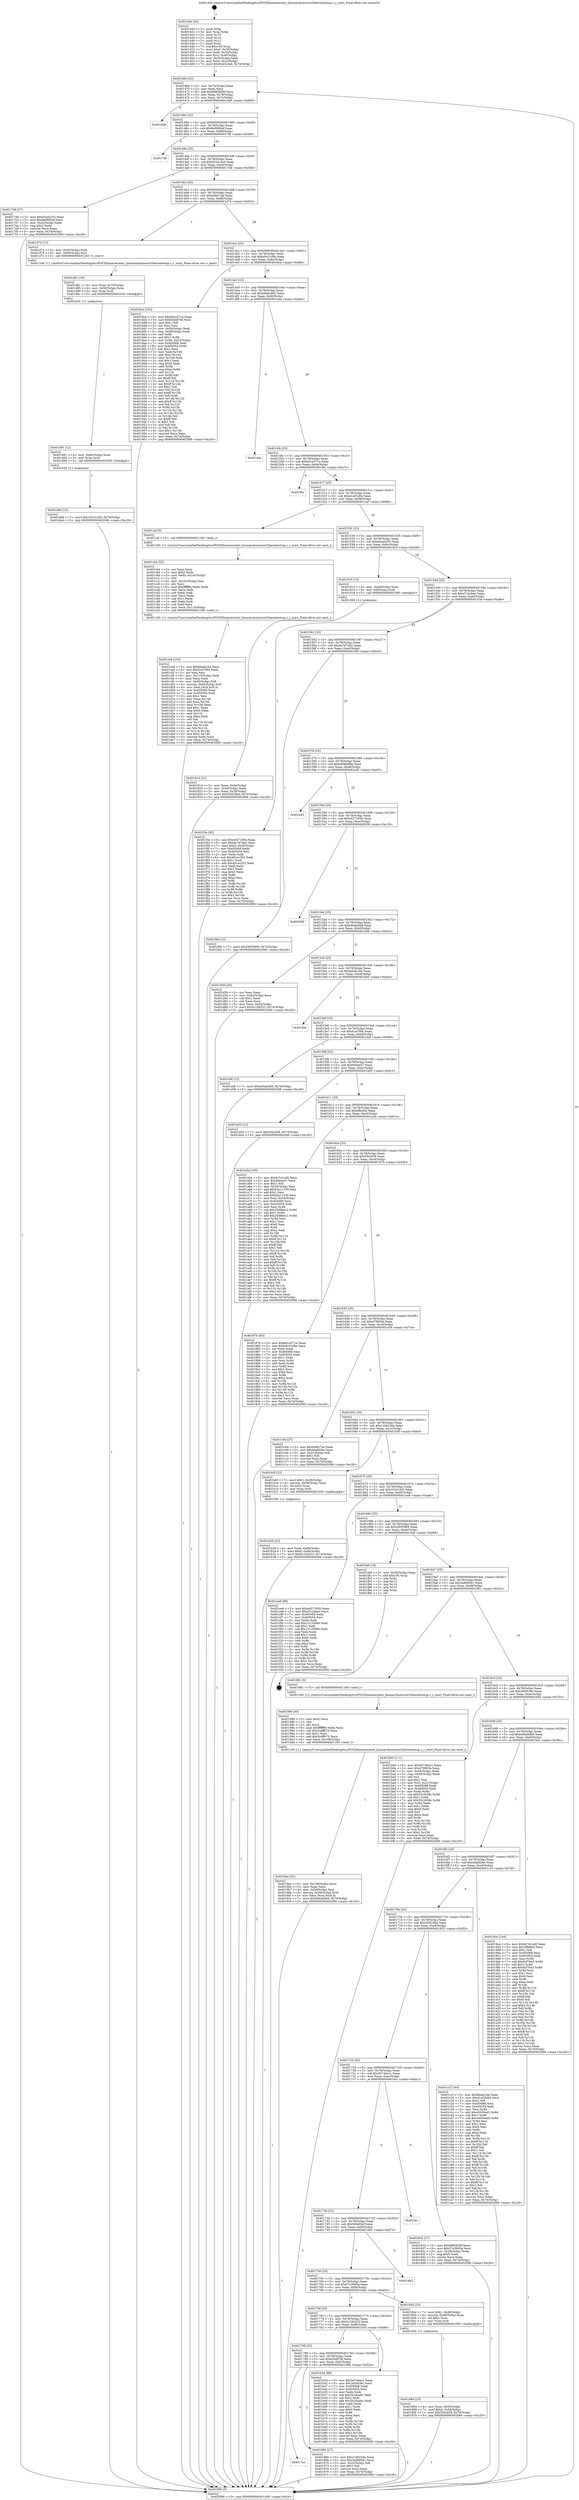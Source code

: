 digraph "0x401440" {
  label = "0x401440 (/mnt/c/Users/mathe/Desktop/tcc/POCII/binaries/extr_linuxarchunicore32kernelsetup.c_c_start_Final-ollvm.out::main(0))"
  labelloc = "t"
  node[shape=record]

  Entry [label="",width=0.3,height=0.3,shape=circle,fillcolor=black,style=filled]
  "0x40146d" [label="{
     0x40146d [23]\l
     | [instrs]\l
     &nbsp;&nbsp;0x40146d \<+3\>: mov -0x74(%rbp),%eax\l
     &nbsp;&nbsp;0x401470 \<+2\>: mov %eax,%ecx\l
     &nbsp;&nbsp;0x401472 \<+6\>: sub $0x8985858f,%ecx\l
     &nbsp;&nbsp;0x401478 \<+3\>: mov %eax,-0x78(%rbp)\l
     &nbsp;&nbsp;0x40147b \<+3\>: mov %ecx,-0x7c(%rbp)\l
     &nbsp;&nbsp;0x40147e \<+6\>: je 0000000000401da9 \<main+0x969\>\l
  }"]
  "0x401da9" [label="{
     0x401da9\l
  }", style=dashed]
  "0x401484" [label="{
     0x401484 [22]\l
     | [instrs]\l
     &nbsp;&nbsp;0x401484 \<+5\>: jmp 0000000000401489 \<main+0x49\>\l
     &nbsp;&nbsp;0x401489 \<+3\>: mov -0x78(%rbp),%eax\l
     &nbsp;&nbsp;0x40148c \<+5\>: sub $0x8a9990af,%eax\l
     &nbsp;&nbsp;0x401491 \<+3\>: mov %eax,-0x80(%rbp)\l
     &nbsp;&nbsp;0x401494 \<+6\>: je 00000000004017f8 \<main+0x3b8\>\l
  }"]
  Exit [label="",width=0.3,height=0.3,shape=circle,fillcolor=black,style=filled,peripheries=2]
  "0x4017f8" [label="{
     0x4017f8\l
  }", style=dashed]
  "0x40149a" [label="{
     0x40149a [25]\l
     | [instrs]\l
     &nbsp;&nbsp;0x40149a \<+5\>: jmp 000000000040149f \<main+0x5f\>\l
     &nbsp;&nbsp;0x40149f \<+3\>: mov -0x78(%rbp),%eax\l
     &nbsp;&nbsp;0x4014a2 \<+5\>: sub $0x9243c3ad,%eax\l
     &nbsp;&nbsp;0x4014a7 \<+6\>: mov %eax,-0x84(%rbp)\l
     &nbsp;&nbsp;0x4014ad \<+6\>: je 00000000004017dd \<main+0x39d\>\l
  }"]
  "0x401d9d" [label="{
     0x401d9d [12]\l
     | [instrs]\l
     &nbsp;&nbsp;0x401d9d \<+7\>: movl $0x191013d3,-0x74(%rbp)\l
     &nbsp;&nbsp;0x401da4 \<+5\>: jmp 0000000000402066 \<main+0xc26\>\l
  }"]
  "0x4017dd" [label="{
     0x4017dd [27]\l
     | [instrs]\l
     &nbsp;&nbsp;0x4017dd \<+5\>: mov $0xd3cab333,%eax\l
     &nbsp;&nbsp;0x4017e2 \<+5\>: mov $0x8a9990af,%ecx\l
     &nbsp;&nbsp;0x4017e7 \<+3\>: mov -0x2c(%rbp),%edx\l
     &nbsp;&nbsp;0x4017ea \<+3\>: cmp $0x2,%edx\l
     &nbsp;&nbsp;0x4017ed \<+3\>: cmovne %ecx,%eax\l
     &nbsp;&nbsp;0x4017f0 \<+3\>: mov %eax,-0x74(%rbp)\l
     &nbsp;&nbsp;0x4017f3 \<+5\>: jmp 0000000000402066 \<main+0xc26\>\l
  }"]
  "0x4014b3" [label="{
     0x4014b3 [25]\l
     | [instrs]\l
     &nbsp;&nbsp;0x4014b3 \<+5\>: jmp 00000000004014b8 \<main+0x78\>\l
     &nbsp;&nbsp;0x4014b8 \<+3\>: mov -0x78(%rbp),%eax\l
     &nbsp;&nbsp;0x4014bb \<+5\>: sub $0xb9bfc7ab,%eax\l
     &nbsp;&nbsp;0x4014c0 \<+6\>: mov %eax,-0x88(%rbp)\l
     &nbsp;&nbsp;0x4014c6 \<+6\>: je 0000000000401d74 \<main+0x934\>\l
  }"]
  "0x402066" [label="{
     0x402066 [5]\l
     | [instrs]\l
     &nbsp;&nbsp;0x402066 \<+5\>: jmp 000000000040146d \<main+0x2d\>\l
  }"]
  "0x401440" [label="{
     0x401440 [45]\l
     | [instrs]\l
     &nbsp;&nbsp;0x401440 \<+1\>: push %rbp\l
     &nbsp;&nbsp;0x401441 \<+3\>: mov %rsp,%rbp\l
     &nbsp;&nbsp;0x401444 \<+2\>: push %r15\l
     &nbsp;&nbsp;0x401446 \<+2\>: push %r14\l
     &nbsp;&nbsp;0x401448 \<+2\>: push %r12\l
     &nbsp;&nbsp;0x40144a \<+1\>: push %rbx\l
     &nbsp;&nbsp;0x40144b \<+7\>: sub $0x100,%rsp\l
     &nbsp;&nbsp;0x401452 \<+7\>: movl $0x0,-0x30(%rbp)\l
     &nbsp;&nbsp;0x401459 \<+3\>: mov %edi,-0x34(%rbp)\l
     &nbsp;&nbsp;0x40145c \<+4\>: mov %rsi,-0x40(%rbp)\l
     &nbsp;&nbsp;0x401460 \<+3\>: mov -0x34(%rbp),%edi\l
     &nbsp;&nbsp;0x401463 \<+3\>: mov %edi,-0x2c(%rbp)\l
     &nbsp;&nbsp;0x401466 \<+7\>: movl $0x9243c3ad,-0x74(%rbp)\l
  }"]
  "0x401d91" [label="{
     0x401d91 [12]\l
     | [instrs]\l
     &nbsp;&nbsp;0x401d91 \<+4\>: mov -0x60(%rbp),%rax\l
     &nbsp;&nbsp;0x401d95 \<+3\>: mov %rax,%rdi\l
     &nbsp;&nbsp;0x401d98 \<+5\>: call 0000000000401030 \<free@plt\>\l
     | [calls]\l
     &nbsp;&nbsp;0x401030 \{1\} (unknown)\l
  }"]
  "0x401d74" [label="{
     0x401d74 [13]\l
     | [instrs]\l
     &nbsp;&nbsp;0x401d74 \<+4\>: mov -0x50(%rbp),%rdi\l
     &nbsp;&nbsp;0x401d78 \<+4\>: mov -0x60(%rbp),%rsi\l
     &nbsp;&nbsp;0x401d7c \<+5\>: call 0000000000401240 \<c_start\>\l
     | [calls]\l
     &nbsp;&nbsp;0x401240 \{1\} (/mnt/c/Users/mathe/Desktop/tcc/POCII/binaries/extr_linuxarchunicore32kernelsetup.c_c_start_Final-ollvm.out::c_start)\l
  }"]
  "0x4014cc" [label="{
     0x4014cc [25]\l
     | [instrs]\l
     &nbsp;&nbsp;0x4014cc \<+5\>: jmp 00000000004014d1 \<main+0x91\>\l
     &nbsp;&nbsp;0x4014d1 \<+3\>: mov -0x78(%rbp),%eax\l
     &nbsp;&nbsp;0x4014d4 \<+5\>: sub $0xb9c01d9a,%eax\l
     &nbsp;&nbsp;0x4014d9 \<+6\>: mov %eax,-0x8c(%rbp)\l
     &nbsp;&nbsp;0x4014df \<+6\>: je 00000000004018ce \<main+0x48e\>\l
  }"]
  "0x401d81" [label="{
     0x401d81 [16]\l
     | [instrs]\l
     &nbsp;&nbsp;0x401d81 \<+4\>: mov %rax,-0x70(%rbp)\l
     &nbsp;&nbsp;0x401d85 \<+4\>: mov -0x50(%rbp),%rax\l
     &nbsp;&nbsp;0x401d89 \<+3\>: mov %rax,%rdi\l
     &nbsp;&nbsp;0x401d8c \<+5\>: call 0000000000401030 \<free@plt\>\l
     | [calls]\l
     &nbsp;&nbsp;0x401030 \{1\} (unknown)\l
  }"]
  "0x4018ce" [label="{
     0x4018ce [152]\l
     | [instrs]\l
     &nbsp;&nbsp;0x4018ce \<+5\>: mov $0xbd1e571e,%eax\l
     &nbsp;&nbsp;0x4018d3 \<+5\>: mov $0x62bdf7fd,%ecx\l
     &nbsp;&nbsp;0x4018d8 \<+2\>: mov $0x1,%dl\l
     &nbsp;&nbsp;0x4018da \<+2\>: xor %esi,%esi\l
     &nbsp;&nbsp;0x4018dc \<+3\>: mov -0x54(%rbp),%edi\l
     &nbsp;&nbsp;0x4018df \<+3\>: cmp -0x48(%rbp),%edi\l
     &nbsp;&nbsp;0x4018e2 \<+4\>: setl %r8b\l
     &nbsp;&nbsp;0x4018e6 \<+4\>: and $0x1,%r8b\l
     &nbsp;&nbsp;0x4018ea \<+4\>: mov %r8b,-0x22(%rbp)\l
     &nbsp;&nbsp;0x4018ee \<+7\>: mov 0x405068,%edi\l
     &nbsp;&nbsp;0x4018f5 \<+8\>: mov 0x405054,%r9d\l
     &nbsp;&nbsp;0x4018fd \<+3\>: sub $0x1,%esi\l
     &nbsp;&nbsp;0x401900 \<+3\>: mov %edi,%r10d\l
     &nbsp;&nbsp;0x401903 \<+3\>: add %esi,%r10d\l
     &nbsp;&nbsp;0x401906 \<+4\>: imul %r10d,%edi\l
     &nbsp;&nbsp;0x40190a \<+3\>: and $0x1,%edi\l
     &nbsp;&nbsp;0x40190d \<+3\>: cmp $0x0,%edi\l
     &nbsp;&nbsp;0x401910 \<+4\>: sete %r8b\l
     &nbsp;&nbsp;0x401914 \<+4\>: cmp $0xa,%r9d\l
     &nbsp;&nbsp;0x401918 \<+4\>: setl %r11b\l
     &nbsp;&nbsp;0x40191c \<+3\>: mov %r8b,%bl\l
     &nbsp;&nbsp;0x40191f \<+3\>: xor $0xff,%bl\l
     &nbsp;&nbsp;0x401922 \<+3\>: mov %r11b,%r14b\l
     &nbsp;&nbsp;0x401925 \<+4\>: xor $0xff,%r14b\l
     &nbsp;&nbsp;0x401929 \<+3\>: xor $0x1,%dl\l
     &nbsp;&nbsp;0x40192c \<+3\>: mov %bl,%r15b\l
     &nbsp;&nbsp;0x40192f \<+4\>: and $0xff,%r15b\l
     &nbsp;&nbsp;0x401933 \<+3\>: and %dl,%r8b\l
     &nbsp;&nbsp;0x401936 \<+3\>: mov %r14b,%r12b\l
     &nbsp;&nbsp;0x401939 \<+4\>: and $0xff,%r12b\l
     &nbsp;&nbsp;0x40193d \<+3\>: and %dl,%r11b\l
     &nbsp;&nbsp;0x401940 \<+3\>: or %r8b,%r15b\l
     &nbsp;&nbsp;0x401943 \<+3\>: or %r11b,%r12b\l
     &nbsp;&nbsp;0x401946 \<+3\>: xor %r12b,%r15b\l
     &nbsp;&nbsp;0x401949 \<+3\>: or %r14b,%bl\l
     &nbsp;&nbsp;0x40194c \<+3\>: xor $0xff,%bl\l
     &nbsp;&nbsp;0x40194f \<+3\>: or $0x1,%dl\l
     &nbsp;&nbsp;0x401952 \<+2\>: and %dl,%bl\l
     &nbsp;&nbsp;0x401954 \<+3\>: or %bl,%r15b\l
     &nbsp;&nbsp;0x401957 \<+4\>: test $0x1,%r15b\l
     &nbsp;&nbsp;0x40195b \<+3\>: cmovne %ecx,%eax\l
     &nbsp;&nbsp;0x40195e \<+3\>: mov %eax,-0x74(%rbp)\l
     &nbsp;&nbsp;0x401961 \<+5\>: jmp 0000000000402066 \<main+0xc26\>\l
  }"]
  "0x4014e5" [label="{
     0x4014e5 [25]\l
     | [instrs]\l
     &nbsp;&nbsp;0x4014e5 \<+5\>: jmp 00000000004014ea \<main+0xaa\>\l
     &nbsp;&nbsp;0x4014ea \<+3\>: mov -0x78(%rbp),%eax\l
     &nbsp;&nbsp;0x4014ed \<+5\>: sub $0xb9dbcdd2,%eax\l
     &nbsp;&nbsp;0x4014f2 \<+6\>: mov %eax,-0x90(%rbp)\l
     &nbsp;&nbsp;0x4014f8 \<+6\>: je 0000000000401eda \<main+0xa9a\>\l
  }"]
  "0x401ce8" [label="{
     0x401ce8 [103]\l
     | [instrs]\l
     &nbsp;&nbsp;0x401ce8 \<+5\>: mov $0xfabab1bd,%ecx\l
     &nbsp;&nbsp;0x401ced \<+5\>: mov $0xfcce7f94,%edx\l
     &nbsp;&nbsp;0x401cf2 \<+2\>: xor %esi,%esi\l
     &nbsp;&nbsp;0x401cf4 \<+6\>: mov -0x110(%rbp),%edi\l
     &nbsp;&nbsp;0x401cfa \<+3\>: imul %eax,%edi\l
     &nbsp;&nbsp;0x401cfd \<+4\>: mov -0x60(%rbp),%r8\l
     &nbsp;&nbsp;0x401d01 \<+4\>: movslq -0x64(%rbp),%r9\l
     &nbsp;&nbsp;0x401d05 \<+4\>: mov %edi,(%r8,%r9,4)\l
     &nbsp;&nbsp;0x401d09 \<+7\>: mov 0x405068,%eax\l
     &nbsp;&nbsp;0x401d10 \<+7\>: mov 0x405054,%edi\l
     &nbsp;&nbsp;0x401d17 \<+3\>: sub $0x1,%esi\l
     &nbsp;&nbsp;0x401d1a \<+3\>: mov %eax,%r10d\l
     &nbsp;&nbsp;0x401d1d \<+3\>: add %esi,%r10d\l
     &nbsp;&nbsp;0x401d20 \<+4\>: imul %r10d,%eax\l
     &nbsp;&nbsp;0x401d24 \<+3\>: and $0x1,%eax\l
     &nbsp;&nbsp;0x401d27 \<+3\>: cmp $0x0,%eax\l
     &nbsp;&nbsp;0x401d2a \<+4\>: sete %r11b\l
     &nbsp;&nbsp;0x401d2e \<+3\>: cmp $0xa,%edi\l
     &nbsp;&nbsp;0x401d31 \<+3\>: setl %bl\l
     &nbsp;&nbsp;0x401d34 \<+3\>: mov %r11b,%r14b\l
     &nbsp;&nbsp;0x401d37 \<+3\>: and %bl,%r14b\l
     &nbsp;&nbsp;0x401d3a \<+3\>: xor %bl,%r11b\l
     &nbsp;&nbsp;0x401d3d \<+3\>: or %r11b,%r14b\l
     &nbsp;&nbsp;0x401d40 \<+4\>: test $0x1,%r14b\l
     &nbsp;&nbsp;0x401d44 \<+3\>: cmovne %edx,%ecx\l
     &nbsp;&nbsp;0x401d47 \<+3\>: mov %ecx,-0x74(%rbp)\l
     &nbsp;&nbsp;0x401d4a \<+5\>: jmp 0000000000402066 \<main+0xc26\>\l
  }"]
  "0x401eda" [label="{
     0x401eda\l
  }", style=dashed]
  "0x4014fe" [label="{
     0x4014fe [25]\l
     | [instrs]\l
     &nbsp;&nbsp;0x4014fe \<+5\>: jmp 0000000000401503 \<main+0xc3\>\l
     &nbsp;&nbsp;0x401503 \<+3\>: mov -0x78(%rbp),%eax\l
     &nbsp;&nbsp;0x401506 \<+5\>: sub $0xbd1e571e,%eax\l
     &nbsp;&nbsp;0x40150b \<+6\>: mov %eax,-0x94(%rbp)\l
     &nbsp;&nbsp;0x401511 \<+6\>: je 0000000000401fbc \<main+0xb7c\>\l
  }"]
  "0x401cb4" [label="{
     0x401cb4 [52]\l
     | [instrs]\l
     &nbsp;&nbsp;0x401cb4 \<+2\>: xor %ecx,%ecx\l
     &nbsp;&nbsp;0x401cb6 \<+5\>: mov $0x2,%edx\l
     &nbsp;&nbsp;0x401cbb \<+6\>: mov %edx,-0x10c(%rbp)\l
     &nbsp;&nbsp;0x401cc1 \<+1\>: cltd\l
     &nbsp;&nbsp;0x401cc2 \<+6\>: mov -0x10c(%rbp),%esi\l
     &nbsp;&nbsp;0x401cc8 \<+2\>: idiv %esi\l
     &nbsp;&nbsp;0x401cca \<+6\>: imul $0xfffffffe,%edx,%edx\l
     &nbsp;&nbsp;0x401cd0 \<+2\>: mov %ecx,%edi\l
     &nbsp;&nbsp;0x401cd2 \<+2\>: sub %edx,%edi\l
     &nbsp;&nbsp;0x401cd4 \<+2\>: mov %ecx,%edx\l
     &nbsp;&nbsp;0x401cd6 \<+3\>: sub $0x1,%edx\l
     &nbsp;&nbsp;0x401cd9 \<+2\>: add %edx,%edi\l
     &nbsp;&nbsp;0x401cdb \<+2\>: sub %edi,%ecx\l
     &nbsp;&nbsp;0x401cdd \<+6\>: mov %ecx,-0x110(%rbp)\l
     &nbsp;&nbsp;0x401ce3 \<+5\>: call 0000000000401160 \<next_i\>\l
     | [calls]\l
     &nbsp;&nbsp;0x401160 \{1\} (/mnt/c/Users/mathe/Desktop/tcc/POCII/binaries/extr_linuxarchunicore32kernelsetup.c_c_start_Final-ollvm.out::next_i)\l
  }"]
  "0x401fbc" [label="{
     0x401fbc\l
  }", style=dashed]
  "0x401517" [label="{
     0x401517 [25]\l
     | [instrs]\l
     &nbsp;&nbsp;0x401517 \<+5\>: jmp 000000000040151c \<main+0xdc\>\l
     &nbsp;&nbsp;0x40151c \<+3\>: mov -0x78(%rbp),%eax\l
     &nbsp;&nbsp;0x40151f \<+5\>: sub $0xd1a03c84,%eax\l
     &nbsp;&nbsp;0x401524 \<+6\>: mov %eax,-0x98(%rbp)\l
     &nbsp;&nbsp;0x40152a \<+6\>: je 0000000000401caf \<main+0x86f\>\l
  }"]
  "0x401b26" [label="{
     0x401b26 [23]\l
     | [instrs]\l
     &nbsp;&nbsp;0x401b26 \<+4\>: mov %rax,-0x60(%rbp)\l
     &nbsp;&nbsp;0x401b2a \<+7\>: movl $0x0,-0x64(%rbp)\l
     &nbsp;&nbsp;0x401b31 \<+7\>: movl $0x5c194223,-0x74(%rbp)\l
     &nbsp;&nbsp;0x401b38 \<+5\>: jmp 0000000000402066 \<main+0xc26\>\l
  }"]
  "0x401caf" [label="{
     0x401caf [5]\l
     | [instrs]\l
     &nbsp;&nbsp;0x401caf \<+5\>: call 0000000000401160 \<next_i\>\l
     | [calls]\l
     &nbsp;&nbsp;0x401160 \{1\} (/mnt/c/Users/mathe/Desktop/tcc/POCII/binaries/extr_linuxarchunicore32kernelsetup.c_c_start_Final-ollvm.out::next_i)\l
  }"]
  "0x401530" [label="{
     0x401530 [25]\l
     | [instrs]\l
     &nbsp;&nbsp;0x401530 \<+5\>: jmp 0000000000401535 \<main+0xf5\>\l
     &nbsp;&nbsp;0x401535 \<+3\>: mov -0x78(%rbp),%eax\l
     &nbsp;&nbsp;0x401538 \<+5\>: sub $0xd3cab333,%eax\l
     &nbsp;&nbsp;0x40153d \<+6\>: mov %eax,-0x9c(%rbp)\l
     &nbsp;&nbsp;0x401543 \<+6\>: je 0000000000401810 \<main+0x3d0\>\l
  }"]
  "0x4019ae" [label="{
     0x4019ae [32]\l
     | [instrs]\l
     &nbsp;&nbsp;0x4019ae \<+6\>: mov -0x108(%rbp),%ecx\l
     &nbsp;&nbsp;0x4019b4 \<+3\>: imul %eax,%ecx\l
     &nbsp;&nbsp;0x4019b7 \<+4\>: mov -0x50(%rbp),%rsi\l
     &nbsp;&nbsp;0x4019bb \<+4\>: movslq -0x54(%rbp),%rdi\l
     &nbsp;&nbsp;0x4019bf \<+3\>: mov %ecx,(%rsi,%rdi,4)\l
     &nbsp;&nbsp;0x4019c2 \<+7\>: movl $0x406a9db9,-0x74(%rbp)\l
     &nbsp;&nbsp;0x4019c9 \<+5\>: jmp 0000000000402066 \<main+0xc26\>\l
  }"]
  "0x401810" [label="{
     0x401810 [13]\l
     | [instrs]\l
     &nbsp;&nbsp;0x401810 \<+4\>: mov -0x40(%rbp),%rax\l
     &nbsp;&nbsp;0x401814 \<+4\>: mov 0x8(%rax),%rdi\l
     &nbsp;&nbsp;0x401818 \<+5\>: call 0000000000401060 \<atoi@plt\>\l
     | [calls]\l
     &nbsp;&nbsp;0x401060 \{1\} (unknown)\l
  }"]
  "0x401549" [label="{
     0x401549 [25]\l
     | [instrs]\l
     &nbsp;&nbsp;0x401549 \<+5\>: jmp 000000000040154e \<main+0x10e\>\l
     &nbsp;&nbsp;0x40154e \<+3\>: mov -0x78(%rbp),%eax\l
     &nbsp;&nbsp;0x401551 \<+5\>: sub $0xd7c2abee,%eax\l
     &nbsp;&nbsp;0x401556 \<+6\>: mov %eax,-0xa0(%rbp)\l
     &nbsp;&nbsp;0x40155c \<+6\>: je 0000000000401f3e \<main+0xafe\>\l
  }"]
  "0x40181d" [label="{
     0x40181d [21]\l
     | [instrs]\l
     &nbsp;&nbsp;0x40181d \<+3\>: mov %eax,-0x44(%rbp)\l
     &nbsp;&nbsp;0x401820 \<+3\>: mov -0x44(%rbp),%eax\l
     &nbsp;&nbsp;0x401823 \<+3\>: mov %eax,-0x28(%rbp)\l
     &nbsp;&nbsp;0x401826 \<+7\>: movl $0x55023fad,-0x74(%rbp)\l
     &nbsp;&nbsp;0x40182d \<+5\>: jmp 0000000000402066 \<main+0xc26\>\l
  }"]
  "0x401986" [label="{
     0x401986 [40]\l
     | [instrs]\l
     &nbsp;&nbsp;0x401986 \<+5\>: mov $0x2,%ecx\l
     &nbsp;&nbsp;0x40198b \<+1\>: cltd\l
     &nbsp;&nbsp;0x40198c \<+2\>: idiv %ecx\l
     &nbsp;&nbsp;0x40198e \<+6\>: imul $0xfffffffe,%edx,%ecx\l
     &nbsp;&nbsp;0x401994 \<+6\>: sub $0x3cdff670,%ecx\l
     &nbsp;&nbsp;0x40199a \<+3\>: add $0x1,%ecx\l
     &nbsp;&nbsp;0x40199d \<+6\>: add $0x3cdff670,%ecx\l
     &nbsp;&nbsp;0x4019a3 \<+6\>: mov %ecx,-0x108(%rbp)\l
     &nbsp;&nbsp;0x4019a9 \<+5\>: call 0000000000401160 \<next_i\>\l
     | [calls]\l
     &nbsp;&nbsp;0x401160 \{1\} (/mnt/c/Users/mathe/Desktop/tcc/POCII/binaries/extr_linuxarchunicore32kernelsetup.c_c_start_Final-ollvm.out::next_i)\l
  }"]
  "0x401f3e" [label="{
     0x401f3e [95]\l
     | [instrs]\l
     &nbsp;&nbsp;0x401f3e \<+5\>: mov $0xe927185b,%eax\l
     &nbsp;&nbsp;0x401f43 \<+5\>: mov $0xde787a62,%ecx\l
     &nbsp;&nbsp;0x401f48 \<+7\>: movl $0x0,-0x30(%rbp)\l
     &nbsp;&nbsp;0x401f4f \<+7\>: mov 0x405068,%edx\l
     &nbsp;&nbsp;0x401f56 \<+7\>: mov 0x405054,%esi\l
     &nbsp;&nbsp;0x401f5d \<+2\>: mov %edx,%edi\l
     &nbsp;&nbsp;0x401f5f \<+6\>: sub $0x491ec352,%edi\l
     &nbsp;&nbsp;0x401f65 \<+3\>: sub $0x1,%edi\l
     &nbsp;&nbsp;0x401f68 \<+6\>: add $0x491ec352,%edi\l
     &nbsp;&nbsp;0x401f6e \<+3\>: imul %edi,%edx\l
     &nbsp;&nbsp;0x401f71 \<+3\>: and $0x1,%edx\l
     &nbsp;&nbsp;0x401f74 \<+3\>: cmp $0x0,%edx\l
     &nbsp;&nbsp;0x401f77 \<+4\>: sete %r8b\l
     &nbsp;&nbsp;0x401f7b \<+3\>: cmp $0xa,%esi\l
     &nbsp;&nbsp;0x401f7e \<+4\>: setl %r9b\l
     &nbsp;&nbsp;0x401f82 \<+3\>: mov %r8b,%r10b\l
     &nbsp;&nbsp;0x401f85 \<+3\>: and %r9b,%r10b\l
     &nbsp;&nbsp;0x401f88 \<+3\>: xor %r9b,%r8b\l
     &nbsp;&nbsp;0x401f8b \<+3\>: or %r8b,%r10b\l
     &nbsp;&nbsp;0x401f8e \<+4\>: test $0x1,%r10b\l
     &nbsp;&nbsp;0x401f92 \<+3\>: cmovne %ecx,%eax\l
     &nbsp;&nbsp;0x401f95 \<+3\>: mov %eax,-0x74(%rbp)\l
     &nbsp;&nbsp;0x401f98 \<+5\>: jmp 0000000000402066 \<main+0xc26\>\l
  }"]
  "0x401562" [label="{
     0x401562 [25]\l
     | [instrs]\l
     &nbsp;&nbsp;0x401562 \<+5\>: jmp 0000000000401567 \<main+0x127\>\l
     &nbsp;&nbsp;0x401567 \<+3\>: mov -0x78(%rbp),%eax\l
     &nbsp;&nbsp;0x40156a \<+5\>: sub $0xde787a62,%eax\l
     &nbsp;&nbsp;0x40156f \<+6\>: mov %eax,-0xa4(%rbp)\l
     &nbsp;&nbsp;0x401575 \<+6\>: je 0000000000401f9d \<main+0xb5d\>\l
  }"]
  "0x4017a1" [label="{
     0x4017a1\l
  }", style=dashed]
  "0x401f9d" [label="{
     0x401f9d [12]\l
     | [instrs]\l
     &nbsp;&nbsp;0x401f9d \<+7\>: movl $0x29055f69,-0x74(%rbp)\l
     &nbsp;&nbsp;0x401fa4 \<+5\>: jmp 0000000000402066 \<main+0xc26\>\l
  }"]
  "0x40157b" [label="{
     0x40157b [25]\l
     | [instrs]\l
     &nbsp;&nbsp;0x40157b \<+5\>: jmp 0000000000401580 \<main+0x140\>\l
     &nbsp;&nbsp;0x401580 \<+3\>: mov -0x78(%rbp),%eax\l
     &nbsp;&nbsp;0x401583 \<+5\>: sub $0xe90bb98a,%eax\l
     &nbsp;&nbsp;0x401588 \<+6\>: mov %eax,-0xa8(%rbp)\l
     &nbsp;&nbsp;0x40158e \<+6\>: je 0000000000401e45 \<main+0xa05\>\l
  }"]
  "0x401966" [label="{
     0x401966 [27]\l
     | [instrs]\l
     &nbsp;&nbsp;0x401966 \<+5\>: mov $0x11b6226a,%eax\l
     &nbsp;&nbsp;0x40196b \<+5\>: mov $0x3adb6941,%ecx\l
     &nbsp;&nbsp;0x401970 \<+3\>: mov -0x22(%rbp),%dl\l
     &nbsp;&nbsp;0x401973 \<+3\>: test $0x1,%dl\l
     &nbsp;&nbsp;0x401976 \<+3\>: cmovne %ecx,%eax\l
     &nbsp;&nbsp;0x401979 \<+3\>: mov %eax,-0x74(%rbp)\l
     &nbsp;&nbsp;0x40197c \<+5\>: jmp 0000000000402066 \<main+0xc26\>\l
  }"]
  "0x401e45" [label="{
     0x401e45\l
  }", style=dashed]
  "0x401594" [label="{
     0x401594 [25]\l
     | [instrs]\l
     &nbsp;&nbsp;0x401594 \<+5\>: jmp 0000000000401599 \<main+0x159\>\l
     &nbsp;&nbsp;0x401599 \<+3\>: mov -0x78(%rbp),%eax\l
     &nbsp;&nbsp;0x40159c \<+5\>: sub $0xe927185b,%eax\l
     &nbsp;&nbsp;0x4015a1 \<+6\>: mov %eax,-0xac(%rbp)\l
     &nbsp;&nbsp;0x4015a7 \<+6\>: je 0000000000402058 \<main+0xc18\>\l
  }"]
  "0x401788" [label="{
     0x401788 [25]\l
     | [instrs]\l
     &nbsp;&nbsp;0x401788 \<+5\>: jmp 000000000040178d \<main+0x34d\>\l
     &nbsp;&nbsp;0x40178d \<+3\>: mov -0x78(%rbp),%eax\l
     &nbsp;&nbsp;0x401790 \<+5\>: sub $0x62bdf7fd,%eax\l
     &nbsp;&nbsp;0x401795 \<+6\>: mov %eax,-0xfc(%rbp)\l
     &nbsp;&nbsp;0x40179b \<+6\>: je 0000000000401966 \<main+0x526\>\l
  }"]
  "0x402058" [label="{
     0x402058\l
  }", style=dashed]
  "0x4015ad" [label="{
     0x4015ad [25]\l
     | [instrs]\l
     &nbsp;&nbsp;0x4015ad \<+5\>: jmp 00000000004015b2 \<main+0x172\>\l
     &nbsp;&nbsp;0x4015b2 \<+3\>: mov -0x78(%rbp),%eax\l
     &nbsp;&nbsp;0x4015b5 \<+5\>: sub $0xe93ab5b8,%eax\l
     &nbsp;&nbsp;0x4015ba \<+6\>: mov %eax,-0xb0(%rbp)\l
     &nbsp;&nbsp;0x4015c0 \<+6\>: je 0000000000401d5b \<main+0x91b\>\l
  }"]
  "0x401b3d" [label="{
     0x401b3d [88]\l
     | [instrs]\l
     &nbsp;&nbsp;0x401b3d \<+5\>: mov $0x56746ec1,%eax\l
     &nbsp;&nbsp;0x401b42 \<+5\>: mov $0x3d5f438c,%ecx\l
     &nbsp;&nbsp;0x401b47 \<+7\>: mov 0x405068,%edx\l
     &nbsp;&nbsp;0x401b4e \<+7\>: mov 0x405054,%esi\l
     &nbsp;&nbsp;0x401b55 \<+2\>: mov %edx,%edi\l
     &nbsp;&nbsp;0x401b57 \<+6\>: sub $0x2b24ea6c,%edi\l
     &nbsp;&nbsp;0x401b5d \<+3\>: sub $0x1,%edi\l
     &nbsp;&nbsp;0x401b60 \<+6\>: add $0x2b24ea6c,%edi\l
     &nbsp;&nbsp;0x401b66 \<+3\>: imul %edi,%edx\l
     &nbsp;&nbsp;0x401b69 \<+3\>: and $0x1,%edx\l
     &nbsp;&nbsp;0x401b6c \<+3\>: cmp $0x0,%edx\l
     &nbsp;&nbsp;0x401b6f \<+4\>: sete %r8b\l
     &nbsp;&nbsp;0x401b73 \<+3\>: cmp $0xa,%esi\l
     &nbsp;&nbsp;0x401b76 \<+4\>: setl %r9b\l
     &nbsp;&nbsp;0x401b7a \<+3\>: mov %r8b,%r10b\l
     &nbsp;&nbsp;0x401b7d \<+3\>: and %r9b,%r10b\l
     &nbsp;&nbsp;0x401b80 \<+3\>: xor %r9b,%r8b\l
     &nbsp;&nbsp;0x401b83 \<+3\>: or %r8b,%r10b\l
     &nbsp;&nbsp;0x401b86 \<+4\>: test $0x1,%r10b\l
     &nbsp;&nbsp;0x401b8a \<+3\>: cmovne %ecx,%eax\l
     &nbsp;&nbsp;0x401b8d \<+3\>: mov %eax,-0x74(%rbp)\l
     &nbsp;&nbsp;0x401b90 \<+5\>: jmp 0000000000402066 \<main+0xc26\>\l
  }"]
  "0x401d5b" [label="{
     0x401d5b [25]\l
     | [instrs]\l
     &nbsp;&nbsp;0x401d5b \<+2\>: xor %eax,%eax\l
     &nbsp;&nbsp;0x401d5d \<+3\>: mov -0x64(%rbp),%ecx\l
     &nbsp;&nbsp;0x401d60 \<+3\>: sub $0x1,%eax\l
     &nbsp;&nbsp;0x401d63 \<+2\>: sub %eax,%ecx\l
     &nbsp;&nbsp;0x401d65 \<+3\>: mov %ecx,-0x64(%rbp)\l
     &nbsp;&nbsp;0x401d68 \<+7\>: movl $0x5c194223,-0x74(%rbp)\l
     &nbsp;&nbsp;0x401d6f \<+5\>: jmp 0000000000402066 \<main+0xc26\>\l
  }"]
  "0x4015c6" [label="{
     0x4015c6 [25]\l
     | [instrs]\l
     &nbsp;&nbsp;0x4015c6 \<+5\>: jmp 00000000004015cb \<main+0x18b\>\l
     &nbsp;&nbsp;0x4015cb \<+3\>: mov -0x78(%rbp),%eax\l
     &nbsp;&nbsp;0x4015ce \<+5\>: sub $0xfabab1bd,%eax\l
     &nbsp;&nbsp;0x4015d3 \<+6\>: mov %eax,-0xb4(%rbp)\l
     &nbsp;&nbsp;0x4015d9 \<+6\>: je 0000000000401fed \<main+0xbad\>\l
  }"]
  "0x401864" [label="{
     0x401864 [23]\l
     | [instrs]\l
     &nbsp;&nbsp;0x401864 \<+4\>: mov %rax,-0x50(%rbp)\l
     &nbsp;&nbsp;0x401868 \<+7\>: movl $0x0,-0x54(%rbp)\l
     &nbsp;&nbsp;0x40186f \<+7\>: movl $0x550cb58,-0x74(%rbp)\l
     &nbsp;&nbsp;0x401876 \<+5\>: jmp 0000000000402066 \<main+0xc26\>\l
  }"]
  "0x401fed" [label="{
     0x401fed\l
  }", style=dashed]
  "0x4015df" [label="{
     0x4015df [25]\l
     | [instrs]\l
     &nbsp;&nbsp;0x4015df \<+5\>: jmp 00000000004015e4 \<main+0x1a4\>\l
     &nbsp;&nbsp;0x4015e4 \<+3\>: mov -0x78(%rbp),%eax\l
     &nbsp;&nbsp;0x4015e7 \<+5\>: sub $0xfcce7f94,%eax\l
     &nbsp;&nbsp;0x4015ec \<+6\>: mov %eax,-0xb8(%rbp)\l
     &nbsp;&nbsp;0x4015f2 \<+6\>: je 0000000000401d4f \<main+0x90f\>\l
  }"]
  "0x40176f" [label="{
     0x40176f [25]\l
     | [instrs]\l
     &nbsp;&nbsp;0x40176f \<+5\>: jmp 0000000000401774 \<main+0x334\>\l
     &nbsp;&nbsp;0x401774 \<+3\>: mov -0x78(%rbp),%eax\l
     &nbsp;&nbsp;0x401777 \<+5\>: sub $0x5c194223,%eax\l
     &nbsp;&nbsp;0x40177c \<+6\>: mov %eax,-0xf8(%rbp)\l
     &nbsp;&nbsp;0x401782 \<+6\>: je 0000000000401b3d \<main+0x6fd\>\l
  }"]
  "0x401d4f" [label="{
     0x401d4f [12]\l
     | [instrs]\l
     &nbsp;&nbsp;0x401d4f \<+7\>: movl $0xe93ab5b8,-0x74(%rbp)\l
     &nbsp;&nbsp;0x401d56 \<+5\>: jmp 0000000000402066 \<main+0xc26\>\l
  }"]
  "0x4015f8" [label="{
     0x4015f8 [25]\l
     | [instrs]\l
     &nbsp;&nbsp;0x4015f8 \<+5\>: jmp 00000000004015fd \<main+0x1bd\>\l
     &nbsp;&nbsp;0x4015fd \<+3\>: mov -0x78(%rbp),%eax\l
     &nbsp;&nbsp;0x401600 \<+5\>: sub $0xfcfeee47,%eax\l
     &nbsp;&nbsp;0x401605 \<+6\>: mov %eax,-0xbc(%rbp)\l
     &nbsp;&nbsp;0x40160b \<+6\>: je 0000000000401b03 \<main+0x6c3\>\l
  }"]
  "0x40184d" [label="{
     0x40184d [23]\l
     | [instrs]\l
     &nbsp;&nbsp;0x40184d \<+7\>: movl $0x1,-0x48(%rbp)\l
     &nbsp;&nbsp;0x401854 \<+4\>: movslq -0x48(%rbp),%rax\l
     &nbsp;&nbsp;0x401858 \<+4\>: shl $0x2,%rax\l
     &nbsp;&nbsp;0x40185c \<+3\>: mov %rax,%rdi\l
     &nbsp;&nbsp;0x40185f \<+5\>: call 0000000000401050 \<malloc@plt\>\l
     | [calls]\l
     &nbsp;&nbsp;0x401050 \{1\} (unknown)\l
  }"]
  "0x401b03" [label="{
     0x401b03 [12]\l
     | [instrs]\l
     &nbsp;&nbsp;0x401b03 \<+7\>: movl $0x550cb58,-0x74(%rbp)\l
     &nbsp;&nbsp;0x401b0a \<+5\>: jmp 0000000000402066 \<main+0xc26\>\l
  }"]
  "0x401611" [label="{
     0x401611 [25]\l
     | [instrs]\l
     &nbsp;&nbsp;0x401611 \<+5\>: jmp 0000000000401616 \<main+0x1d6\>\l
     &nbsp;&nbsp;0x401616 \<+3\>: mov -0x78(%rbp),%eax\l
     &nbsp;&nbsp;0x401619 \<+5\>: sub $0x4ffa464,%eax\l
     &nbsp;&nbsp;0x40161e \<+6\>: mov %eax,-0xc0(%rbp)\l
     &nbsp;&nbsp;0x401624 \<+6\>: je 0000000000401a5e \<main+0x61e\>\l
  }"]
  "0x401756" [label="{
     0x401756 [25]\l
     | [instrs]\l
     &nbsp;&nbsp;0x401756 \<+5\>: jmp 000000000040175b \<main+0x31b\>\l
     &nbsp;&nbsp;0x40175b \<+3\>: mov -0x78(%rbp),%eax\l
     &nbsp;&nbsp;0x40175e \<+5\>: sub $0x57e3693a,%eax\l
     &nbsp;&nbsp;0x401763 \<+6\>: mov %eax,-0xf4(%rbp)\l
     &nbsp;&nbsp;0x401769 \<+6\>: je 000000000040184d \<main+0x40d\>\l
  }"]
  "0x401a5e" [label="{
     0x401a5e [165]\l
     | [instrs]\l
     &nbsp;&nbsp;0x401a5e \<+5\>: mov $0x6c7d1cd0,%eax\l
     &nbsp;&nbsp;0x401a63 \<+5\>: mov $0xfcfeee47,%ecx\l
     &nbsp;&nbsp;0x401a68 \<+2\>: mov $0x1,%dl\l
     &nbsp;&nbsp;0x401a6a \<+3\>: mov -0x54(%rbp),%esi\l
     &nbsp;&nbsp;0x401a6d \<+6\>: add $0xb5a11330,%esi\l
     &nbsp;&nbsp;0x401a73 \<+3\>: add $0x1,%esi\l
     &nbsp;&nbsp;0x401a76 \<+6\>: sub $0xb5a11330,%esi\l
     &nbsp;&nbsp;0x401a7c \<+3\>: mov %esi,-0x54(%rbp)\l
     &nbsp;&nbsp;0x401a7f \<+7\>: mov 0x405068,%esi\l
     &nbsp;&nbsp;0x401a86 \<+7\>: mov 0x405054,%edi\l
     &nbsp;&nbsp;0x401a8d \<+3\>: mov %esi,%r8d\l
     &nbsp;&nbsp;0x401a90 \<+7\>: sub $0x25d8ee12,%r8d\l
     &nbsp;&nbsp;0x401a97 \<+4\>: sub $0x1,%r8d\l
     &nbsp;&nbsp;0x401a9b \<+7\>: add $0x25d8ee12,%r8d\l
     &nbsp;&nbsp;0x401aa2 \<+4\>: imul %r8d,%esi\l
     &nbsp;&nbsp;0x401aa6 \<+3\>: and $0x1,%esi\l
     &nbsp;&nbsp;0x401aa9 \<+3\>: cmp $0x0,%esi\l
     &nbsp;&nbsp;0x401aac \<+4\>: sete %r9b\l
     &nbsp;&nbsp;0x401ab0 \<+3\>: cmp $0xa,%edi\l
     &nbsp;&nbsp;0x401ab3 \<+4\>: setl %r10b\l
     &nbsp;&nbsp;0x401ab7 \<+3\>: mov %r9b,%r11b\l
     &nbsp;&nbsp;0x401aba \<+4\>: xor $0xff,%r11b\l
     &nbsp;&nbsp;0x401abe \<+3\>: mov %r10b,%bl\l
     &nbsp;&nbsp;0x401ac1 \<+3\>: xor $0xff,%bl\l
     &nbsp;&nbsp;0x401ac4 \<+3\>: xor $0x1,%dl\l
     &nbsp;&nbsp;0x401ac7 \<+3\>: mov %r11b,%r14b\l
     &nbsp;&nbsp;0x401aca \<+4\>: and $0xff,%r14b\l
     &nbsp;&nbsp;0x401ace \<+3\>: and %dl,%r9b\l
     &nbsp;&nbsp;0x401ad1 \<+3\>: mov %bl,%r15b\l
     &nbsp;&nbsp;0x401ad4 \<+4\>: and $0xff,%r15b\l
     &nbsp;&nbsp;0x401ad8 \<+3\>: and %dl,%r10b\l
     &nbsp;&nbsp;0x401adb \<+3\>: or %r9b,%r14b\l
     &nbsp;&nbsp;0x401ade \<+3\>: or %r10b,%r15b\l
     &nbsp;&nbsp;0x401ae1 \<+3\>: xor %r15b,%r14b\l
     &nbsp;&nbsp;0x401ae4 \<+3\>: or %bl,%r11b\l
     &nbsp;&nbsp;0x401ae7 \<+4\>: xor $0xff,%r11b\l
     &nbsp;&nbsp;0x401aeb \<+3\>: or $0x1,%dl\l
     &nbsp;&nbsp;0x401aee \<+3\>: and %dl,%r11b\l
     &nbsp;&nbsp;0x401af1 \<+3\>: or %r11b,%r14b\l
     &nbsp;&nbsp;0x401af4 \<+4\>: test $0x1,%r14b\l
     &nbsp;&nbsp;0x401af8 \<+3\>: cmovne %ecx,%eax\l
     &nbsp;&nbsp;0x401afb \<+3\>: mov %eax,-0x74(%rbp)\l
     &nbsp;&nbsp;0x401afe \<+5\>: jmp 0000000000402066 \<main+0xc26\>\l
  }"]
  "0x40162a" [label="{
     0x40162a [25]\l
     | [instrs]\l
     &nbsp;&nbsp;0x40162a \<+5\>: jmp 000000000040162f \<main+0x1ef\>\l
     &nbsp;&nbsp;0x40162f \<+3\>: mov -0x78(%rbp),%eax\l
     &nbsp;&nbsp;0x401632 \<+5\>: sub $0x550cb58,%eax\l
     &nbsp;&nbsp;0x401637 \<+6\>: mov %eax,-0xc4(%rbp)\l
     &nbsp;&nbsp;0x40163d \<+6\>: je 000000000040187b \<main+0x43b\>\l
  }"]
  "0x401db5" [label="{
     0x401db5\l
  }", style=dashed]
  "0x40187b" [label="{
     0x40187b [83]\l
     | [instrs]\l
     &nbsp;&nbsp;0x40187b \<+5\>: mov $0xbd1e571e,%eax\l
     &nbsp;&nbsp;0x401880 \<+5\>: mov $0xb9c01d9a,%ecx\l
     &nbsp;&nbsp;0x401885 \<+2\>: xor %edx,%edx\l
     &nbsp;&nbsp;0x401887 \<+7\>: mov 0x405068,%esi\l
     &nbsp;&nbsp;0x40188e \<+7\>: mov 0x405054,%edi\l
     &nbsp;&nbsp;0x401895 \<+3\>: sub $0x1,%edx\l
     &nbsp;&nbsp;0x401898 \<+3\>: mov %esi,%r8d\l
     &nbsp;&nbsp;0x40189b \<+3\>: add %edx,%r8d\l
     &nbsp;&nbsp;0x40189e \<+4\>: imul %r8d,%esi\l
     &nbsp;&nbsp;0x4018a2 \<+3\>: and $0x1,%esi\l
     &nbsp;&nbsp;0x4018a5 \<+3\>: cmp $0x0,%esi\l
     &nbsp;&nbsp;0x4018a8 \<+4\>: sete %r9b\l
     &nbsp;&nbsp;0x4018ac \<+3\>: cmp $0xa,%edi\l
     &nbsp;&nbsp;0x4018af \<+4\>: setl %r10b\l
     &nbsp;&nbsp;0x4018b3 \<+3\>: mov %r9b,%r11b\l
     &nbsp;&nbsp;0x4018b6 \<+3\>: and %r10b,%r11b\l
     &nbsp;&nbsp;0x4018b9 \<+3\>: xor %r10b,%r9b\l
     &nbsp;&nbsp;0x4018bc \<+3\>: or %r9b,%r11b\l
     &nbsp;&nbsp;0x4018bf \<+4\>: test $0x1,%r11b\l
     &nbsp;&nbsp;0x4018c3 \<+3\>: cmovne %ecx,%eax\l
     &nbsp;&nbsp;0x4018c6 \<+3\>: mov %eax,-0x74(%rbp)\l
     &nbsp;&nbsp;0x4018c9 \<+5\>: jmp 0000000000402066 \<main+0xc26\>\l
  }"]
  "0x401643" [label="{
     0x401643 [25]\l
     | [instrs]\l
     &nbsp;&nbsp;0x401643 \<+5\>: jmp 0000000000401648 \<main+0x208\>\l
     &nbsp;&nbsp;0x401648 \<+3\>: mov -0x78(%rbp),%eax\l
     &nbsp;&nbsp;0x40164b \<+5\>: sub $0xd79903e,%eax\l
     &nbsp;&nbsp;0x401650 \<+6\>: mov %eax,-0xc8(%rbp)\l
     &nbsp;&nbsp;0x401656 \<+6\>: je 0000000000401c04 \<main+0x7c4\>\l
  }"]
  "0x40173d" [label="{
     0x40173d [25]\l
     | [instrs]\l
     &nbsp;&nbsp;0x40173d \<+5\>: jmp 0000000000401742 \<main+0x302\>\l
     &nbsp;&nbsp;0x401742 \<+3\>: mov -0x78(%rbp),%eax\l
     &nbsp;&nbsp;0x401745 \<+5\>: sub $0x56fe65ef,%eax\l
     &nbsp;&nbsp;0x40174a \<+6\>: mov %eax,-0xf0(%rbp)\l
     &nbsp;&nbsp;0x401750 \<+6\>: je 0000000000401db5 \<main+0x975\>\l
  }"]
  "0x401c04" [label="{
     0x401c04 [27]\l
     | [instrs]\l
     &nbsp;&nbsp;0x401c04 \<+5\>: mov $0xb9bfc7ab,%eax\l
     &nbsp;&nbsp;0x401c09 \<+5\>: mov $0x4dafd2be,%ecx\l
     &nbsp;&nbsp;0x401c0e \<+3\>: mov -0x21(%rbp),%dl\l
     &nbsp;&nbsp;0x401c11 \<+3\>: test $0x1,%dl\l
     &nbsp;&nbsp;0x401c14 \<+3\>: cmovne %ecx,%eax\l
     &nbsp;&nbsp;0x401c17 \<+3\>: mov %eax,-0x74(%rbp)\l
     &nbsp;&nbsp;0x401c1a \<+5\>: jmp 0000000000402066 \<main+0xc26\>\l
  }"]
  "0x40165c" [label="{
     0x40165c [25]\l
     | [instrs]\l
     &nbsp;&nbsp;0x40165c \<+5\>: jmp 0000000000401661 \<main+0x221\>\l
     &nbsp;&nbsp;0x401661 \<+3\>: mov -0x78(%rbp),%eax\l
     &nbsp;&nbsp;0x401664 \<+5\>: sub $0x11b6226a,%eax\l
     &nbsp;&nbsp;0x401669 \<+6\>: mov %eax,-0xcc(%rbp)\l
     &nbsp;&nbsp;0x40166f \<+6\>: je 0000000000401b0f \<main+0x6cf\>\l
  }"]
  "0x401fe1" [label="{
     0x401fe1\l
  }", style=dashed]
  "0x401b0f" [label="{
     0x401b0f [23]\l
     | [instrs]\l
     &nbsp;&nbsp;0x401b0f \<+7\>: movl $0x1,-0x58(%rbp)\l
     &nbsp;&nbsp;0x401b16 \<+4\>: movslq -0x58(%rbp),%rax\l
     &nbsp;&nbsp;0x401b1a \<+4\>: shl $0x2,%rax\l
     &nbsp;&nbsp;0x401b1e \<+3\>: mov %rax,%rdi\l
     &nbsp;&nbsp;0x401b21 \<+5\>: call 0000000000401050 \<malloc@plt\>\l
     | [calls]\l
     &nbsp;&nbsp;0x401050 \{1\} (unknown)\l
  }"]
  "0x401675" [label="{
     0x401675 [25]\l
     | [instrs]\l
     &nbsp;&nbsp;0x401675 \<+5\>: jmp 000000000040167a \<main+0x23a\>\l
     &nbsp;&nbsp;0x40167a \<+3\>: mov -0x78(%rbp),%eax\l
     &nbsp;&nbsp;0x40167d \<+5\>: sub $0x191013d3,%eax\l
     &nbsp;&nbsp;0x401682 \<+6\>: mov %eax,-0xd0(%rbp)\l
     &nbsp;&nbsp;0x401688 \<+6\>: je 0000000000401ee6 \<main+0xaa6\>\l
  }"]
  "0x401724" [label="{
     0x401724 [25]\l
     | [instrs]\l
     &nbsp;&nbsp;0x401724 \<+5\>: jmp 0000000000401729 \<main+0x2e9\>\l
     &nbsp;&nbsp;0x401729 \<+3\>: mov -0x78(%rbp),%eax\l
     &nbsp;&nbsp;0x40172c \<+5\>: sub $0x56746ec1,%eax\l
     &nbsp;&nbsp;0x401731 \<+6\>: mov %eax,-0xec(%rbp)\l
     &nbsp;&nbsp;0x401737 \<+6\>: je 0000000000401fe1 \<main+0xba1\>\l
  }"]
  "0x401ee6" [label="{
     0x401ee6 [88]\l
     | [instrs]\l
     &nbsp;&nbsp;0x401ee6 \<+5\>: mov $0xe927185b,%eax\l
     &nbsp;&nbsp;0x401eeb \<+5\>: mov $0xd7c2abee,%ecx\l
     &nbsp;&nbsp;0x401ef0 \<+7\>: mov 0x405068,%edx\l
     &nbsp;&nbsp;0x401ef7 \<+7\>: mov 0x405054,%esi\l
     &nbsp;&nbsp;0x401efe \<+2\>: mov %edx,%edi\l
     &nbsp;&nbsp;0x401f00 \<+6\>: add $0x13125686,%edi\l
     &nbsp;&nbsp;0x401f06 \<+3\>: sub $0x1,%edi\l
     &nbsp;&nbsp;0x401f09 \<+6\>: sub $0x13125686,%edi\l
     &nbsp;&nbsp;0x401f0f \<+3\>: imul %edi,%edx\l
     &nbsp;&nbsp;0x401f12 \<+3\>: and $0x1,%edx\l
     &nbsp;&nbsp;0x401f15 \<+3\>: cmp $0x0,%edx\l
     &nbsp;&nbsp;0x401f18 \<+4\>: sete %r8b\l
     &nbsp;&nbsp;0x401f1c \<+3\>: cmp $0xa,%esi\l
     &nbsp;&nbsp;0x401f1f \<+4\>: setl %r9b\l
     &nbsp;&nbsp;0x401f23 \<+3\>: mov %r8b,%r10b\l
     &nbsp;&nbsp;0x401f26 \<+3\>: and %r9b,%r10b\l
     &nbsp;&nbsp;0x401f29 \<+3\>: xor %r9b,%r8b\l
     &nbsp;&nbsp;0x401f2c \<+3\>: or %r8b,%r10b\l
     &nbsp;&nbsp;0x401f2f \<+4\>: test $0x1,%r10b\l
     &nbsp;&nbsp;0x401f33 \<+3\>: cmovne %ecx,%eax\l
     &nbsp;&nbsp;0x401f36 \<+3\>: mov %eax,-0x74(%rbp)\l
     &nbsp;&nbsp;0x401f39 \<+5\>: jmp 0000000000402066 \<main+0xc26\>\l
  }"]
  "0x40168e" [label="{
     0x40168e [25]\l
     | [instrs]\l
     &nbsp;&nbsp;0x40168e \<+5\>: jmp 0000000000401693 \<main+0x253\>\l
     &nbsp;&nbsp;0x401693 \<+3\>: mov -0x78(%rbp),%eax\l
     &nbsp;&nbsp;0x401696 \<+5\>: sub $0x29055f69,%eax\l
     &nbsp;&nbsp;0x40169b \<+6\>: mov %eax,-0xd4(%rbp)\l
     &nbsp;&nbsp;0x4016a1 \<+6\>: je 0000000000401fa9 \<main+0xb69\>\l
  }"]
  "0x401832" [label="{
     0x401832 [27]\l
     | [instrs]\l
     &nbsp;&nbsp;0x401832 \<+5\>: mov $0x8985858f,%eax\l
     &nbsp;&nbsp;0x401837 \<+5\>: mov $0x57e3693a,%ecx\l
     &nbsp;&nbsp;0x40183c \<+3\>: mov -0x28(%rbp),%edx\l
     &nbsp;&nbsp;0x40183f \<+3\>: cmp $0x0,%edx\l
     &nbsp;&nbsp;0x401842 \<+3\>: cmove %ecx,%eax\l
     &nbsp;&nbsp;0x401845 \<+3\>: mov %eax,-0x74(%rbp)\l
     &nbsp;&nbsp;0x401848 \<+5\>: jmp 0000000000402066 \<main+0xc26\>\l
  }"]
  "0x401fa9" [label="{
     0x401fa9 [19]\l
     | [instrs]\l
     &nbsp;&nbsp;0x401fa9 \<+3\>: mov -0x30(%rbp),%eax\l
     &nbsp;&nbsp;0x401fac \<+7\>: add $0x100,%rsp\l
     &nbsp;&nbsp;0x401fb3 \<+1\>: pop %rbx\l
     &nbsp;&nbsp;0x401fb4 \<+2\>: pop %r12\l
     &nbsp;&nbsp;0x401fb6 \<+2\>: pop %r14\l
     &nbsp;&nbsp;0x401fb8 \<+2\>: pop %r15\l
     &nbsp;&nbsp;0x401fba \<+1\>: pop %rbp\l
     &nbsp;&nbsp;0x401fbb \<+1\>: ret\l
  }"]
  "0x4016a7" [label="{
     0x4016a7 [25]\l
     | [instrs]\l
     &nbsp;&nbsp;0x4016a7 \<+5\>: jmp 00000000004016ac \<main+0x26c\>\l
     &nbsp;&nbsp;0x4016ac \<+3\>: mov -0x78(%rbp),%eax\l
     &nbsp;&nbsp;0x4016af \<+5\>: sub $0x3adb6941,%eax\l
     &nbsp;&nbsp;0x4016b4 \<+6\>: mov %eax,-0xd8(%rbp)\l
     &nbsp;&nbsp;0x4016ba \<+6\>: je 0000000000401981 \<main+0x541\>\l
  }"]
  "0x40170b" [label="{
     0x40170b [25]\l
     | [instrs]\l
     &nbsp;&nbsp;0x40170b \<+5\>: jmp 0000000000401710 \<main+0x2d0\>\l
     &nbsp;&nbsp;0x401710 \<+3\>: mov -0x78(%rbp),%eax\l
     &nbsp;&nbsp;0x401713 \<+5\>: sub $0x55023fad,%eax\l
     &nbsp;&nbsp;0x401718 \<+6\>: mov %eax,-0xe8(%rbp)\l
     &nbsp;&nbsp;0x40171e \<+6\>: je 0000000000401832 \<main+0x3f2\>\l
  }"]
  "0x401981" [label="{
     0x401981 [5]\l
     | [instrs]\l
     &nbsp;&nbsp;0x401981 \<+5\>: call 0000000000401160 \<next_i\>\l
     | [calls]\l
     &nbsp;&nbsp;0x401160 \{1\} (/mnt/c/Users/mathe/Desktop/tcc/POCII/binaries/extr_linuxarchunicore32kernelsetup.c_c_start_Final-ollvm.out::next_i)\l
  }"]
  "0x4016c0" [label="{
     0x4016c0 [25]\l
     | [instrs]\l
     &nbsp;&nbsp;0x4016c0 \<+5\>: jmp 00000000004016c5 \<main+0x285\>\l
     &nbsp;&nbsp;0x4016c5 \<+3\>: mov -0x78(%rbp),%eax\l
     &nbsp;&nbsp;0x4016c8 \<+5\>: sub $0x3d5f438c,%eax\l
     &nbsp;&nbsp;0x4016cd \<+6\>: mov %eax,-0xdc(%rbp)\l
     &nbsp;&nbsp;0x4016d3 \<+6\>: je 0000000000401b95 \<main+0x755\>\l
  }"]
  "0x401c1f" [label="{
     0x401c1f [144]\l
     | [instrs]\l
     &nbsp;&nbsp;0x401c1f \<+5\>: mov $0xfabab1bd,%eax\l
     &nbsp;&nbsp;0x401c24 \<+5\>: mov $0xd1a03c84,%ecx\l
     &nbsp;&nbsp;0x401c29 \<+2\>: mov $0x1,%dl\l
     &nbsp;&nbsp;0x401c2b \<+7\>: mov 0x405068,%esi\l
     &nbsp;&nbsp;0x401c32 \<+7\>: mov 0x405054,%edi\l
     &nbsp;&nbsp;0x401c39 \<+3\>: mov %esi,%r8d\l
     &nbsp;&nbsp;0x401c3c \<+7\>: add $0xc6030ed5,%r8d\l
     &nbsp;&nbsp;0x401c43 \<+4\>: sub $0x1,%r8d\l
     &nbsp;&nbsp;0x401c47 \<+7\>: sub $0xc6030ed5,%r8d\l
     &nbsp;&nbsp;0x401c4e \<+4\>: imul %r8d,%esi\l
     &nbsp;&nbsp;0x401c52 \<+3\>: and $0x1,%esi\l
     &nbsp;&nbsp;0x401c55 \<+3\>: cmp $0x0,%esi\l
     &nbsp;&nbsp;0x401c58 \<+4\>: sete %r9b\l
     &nbsp;&nbsp;0x401c5c \<+3\>: cmp $0xa,%edi\l
     &nbsp;&nbsp;0x401c5f \<+4\>: setl %r10b\l
     &nbsp;&nbsp;0x401c63 \<+3\>: mov %r9b,%r11b\l
     &nbsp;&nbsp;0x401c66 \<+4\>: xor $0xff,%r11b\l
     &nbsp;&nbsp;0x401c6a \<+3\>: mov %r10b,%bl\l
     &nbsp;&nbsp;0x401c6d \<+3\>: xor $0xff,%bl\l
     &nbsp;&nbsp;0x401c70 \<+3\>: xor $0x1,%dl\l
     &nbsp;&nbsp;0x401c73 \<+3\>: mov %r11b,%r14b\l
     &nbsp;&nbsp;0x401c76 \<+4\>: and $0xff,%r14b\l
     &nbsp;&nbsp;0x401c7a \<+3\>: and %dl,%r9b\l
     &nbsp;&nbsp;0x401c7d \<+3\>: mov %bl,%r15b\l
     &nbsp;&nbsp;0x401c80 \<+4\>: and $0xff,%r15b\l
     &nbsp;&nbsp;0x401c84 \<+3\>: and %dl,%r10b\l
     &nbsp;&nbsp;0x401c87 \<+3\>: or %r9b,%r14b\l
     &nbsp;&nbsp;0x401c8a \<+3\>: or %r10b,%r15b\l
     &nbsp;&nbsp;0x401c8d \<+3\>: xor %r15b,%r14b\l
     &nbsp;&nbsp;0x401c90 \<+3\>: or %bl,%r11b\l
     &nbsp;&nbsp;0x401c93 \<+4\>: xor $0xff,%r11b\l
     &nbsp;&nbsp;0x401c97 \<+3\>: or $0x1,%dl\l
     &nbsp;&nbsp;0x401c9a \<+3\>: and %dl,%r11b\l
     &nbsp;&nbsp;0x401c9d \<+3\>: or %r11b,%r14b\l
     &nbsp;&nbsp;0x401ca0 \<+4\>: test $0x1,%r14b\l
     &nbsp;&nbsp;0x401ca4 \<+3\>: cmovne %ecx,%eax\l
     &nbsp;&nbsp;0x401ca7 \<+3\>: mov %eax,-0x74(%rbp)\l
     &nbsp;&nbsp;0x401caa \<+5\>: jmp 0000000000402066 \<main+0xc26\>\l
  }"]
  "0x401b95" [label="{
     0x401b95 [111]\l
     | [instrs]\l
     &nbsp;&nbsp;0x401b95 \<+5\>: mov $0x56746ec1,%eax\l
     &nbsp;&nbsp;0x401b9a \<+5\>: mov $0xd79903e,%ecx\l
     &nbsp;&nbsp;0x401b9f \<+3\>: mov -0x64(%rbp),%edx\l
     &nbsp;&nbsp;0x401ba2 \<+3\>: cmp -0x58(%rbp),%edx\l
     &nbsp;&nbsp;0x401ba5 \<+4\>: setl %sil\l
     &nbsp;&nbsp;0x401ba9 \<+4\>: and $0x1,%sil\l
     &nbsp;&nbsp;0x401bad \<+4\>: mov %sil,-0x21(%rbp)\l
     &nbsp;&nbsp;0x401bb1 \<+7\>: mov 0x405068,%edx\l
     &nbsp;&nbsp;0x401bb8 \<+7\>: mov 0x405054,%edi\l
     &nbsp;&nbsp;0x401bbf \<+3\>: mov %edx,%r8d\l
     &nbsp;&nbsp;0x401bc2 \<+7\>: sub $0x55c2638c,%r8d\l
     &nbsp;&nbsp;0x401bc9 \<+4\>: sub $0x1,%r8d\l
     &nbsp;&nbsp;0x401bcd \<+7\>: add $0x55c2638c,%r8d\l
     &nbsp;&nbsp;0x401bd4 \<+4\>: imul %r8d,%edx\l
     &nbsp;&nbsp;0x401bd8 \<+3\>: and $0x1,%edx\l
     &nbsp;&nbsp;0x401bdb \<+3\>: cmp $0x0,%edx\l
     &nbsp;&nbsp;0x401bde \<+4\>: sete %sil\l
     &nbsp;&nbsp;0x401be2 \<+3\>: cmp $0xa,%edi\l
     &nbsp;&nbsp;0x401be5 \<+4\>: setl %r9b\l
     &nbsp;&nbsp;0x401be9 \<+3\>: mov %sil,%r10b\l
     &nbsp;&nbsp;0x401bec \<+3\>: and %r9b,%r10b\l
     &nbsp;&nbsp;0x401bef \<+3\>: xor %r9b,%sil\l
     &nbsp;&nbsp;0x401bf2 \<+3\>: or %sil,%r10b\l
     &nbsp;&nbsp;0x401bf5 \<+4\>: test $0x1,%r10b\l
     &nbsp;&nbsp;0x401bf9 \<+3\>: cmovne %ecx,%eax\l
     &nbsp;&nbsp;0x401bfc \<+3\>: mov %eax,-0x74(%rbp)\l
     &nbsp;&nbsp;0x401bff \<+5\>: jmp 0000000000402066 \<main+0xc26\>\l
  }"]
  "0x4016d9" [label="{
     0x4016d9 [25]\l
     | [instrs]\l
     &nbsp;&nbsp;0x4016d9 \<+5\>: jmp 00000000004016de \<main+0x29e\>\l
     &nbsp;&nbsp;0x4016de \<+3\>: mov -0x78(%rbp),%eax\l
     &nbsp;&nbsp;0x4016e1 \<+5\>: sub $0x406a9db9,%eax\l
     &nbsp;&nbsp;0x4016e6 \<+6\>: mov %eax,-0xe0(%rbp)\l
     &nbsp;&nbsp;0x4016ec \<+6\>: je 00000000004019ce \<main+0x58e\>\l
  }"]
  "0x4016f2" [label="{
     0x4016f2 [25]\l
     | [instrs]\l
     &nbsp;&nbsp;0x4016f2 \<+5\>: jmp 00000000004016f7 \<main+0x2b7\>\l
     &nbsp;&nbsp;0x4016f7 \<+3\>: mov -0x78(%rbp),%eax\l
     &nbsp;&nbsp;0x4016fa \<+5\>: sub $0x4dafd2be,%eax\l
     &nbsp;&nbsp;0x4016ff \<+6\>: mov %eax,-0xe4(%rbp)\l
     &nbsp;&nbsp;0x401705 \<+6\>: je 0000000000401c1f \<main+0x7df\>\l
  }"]
  "0x4019ce" [label="{
     0x4019ce [144]\l
     | [instrs]\l
     &nbsp;&nbsp;0x4019ce \<+5\>: mov $0x6c7d1cd0,%eax\l
     &nbsp;&nbsp;0x4019d3 \<+5\>: mov $0x4ffa464,%ecx\l
     &nbsp;&nbsp;0x4019d8 \<+2\>: mov $0x1,%dl\l
     &nbsp;&nbsp;0x4019da \<+7\>: mov 0x405068,%esi\l
     &nbsp;&nbsp;0x4019e1 \<+7\>: mov 0x405054,%edi\l
     &nbsp;&nbsp;0x4019e8 \<+3\>: mov %esi,%r8d\l
     &nbsp;&nbsp;0x4019eb \<+7\>: sub $0x8cf7643,%r8d\l
     &nbsp;&nbsp;0x4019f2 \<+4\>: sub $0x1,%r8d\l
     &nbsp;&nbsp;0x4019f6 \<+7\>: add $0x8cf7643,%r8d\l
     &nbsp;&nbsp;0x4019fd \<+4\>: imul %r8d,%esi\l
     &nbsp;&nbsp;0x401a01 \<+3\>: and $0x1,%esi\l
     &nbsp;&nbsp;0x401a04 \<+3\>: cmp $0x0,%esi\l
     &nbsp;&nbsp;0x401a07 \<+4\>: sete %r9b\l
     &nbsp;&nbsp;0x401a0b \<+3\>: cmp $0xa,%edi\l
     &nbsp;&nbsp;0x401a0e \<+4\>: setl %r10b\l
     &nbsp;&nbsp;0x401a12 \<+3\>: mov %r9b,%r11b\l
     &nbsp;&nbsp;0x401a15 \<+4\>: xor $0xff,%r11b\l
     &nbsp;&nbsp;0x401a19 \<+3\>: mov %r10b,%bl\l
     &nbsp;&nbsp;0x401a1c \<+3\>: xor $0xff,%bl\l
     &nbsp;&nbsp;0x401a1f \<+3\>: xor $0x0,%dl\l
     &nbsp;&nbsp;0x401a22 \<+3\>: mov %r11b,%r14b\l
     &nbsp;&nbsp;0x401a25 \<+4\>: and $0x0,%r14b\l
     &nbsp;&nbsp;0x401a29 \<+3\>: and %dl,%r9b\l
     &nbsp;&nbsp;0x401a2c \<+3\>: mov %bl,%r15b\l
     &nbsp;&nbsp;0x401a2f \<+4\>: and $0x0,%r15b\l
     &nbsp;&nbsp;0x401a33 \<+3\>: and %dl,%r10b\l
     &nbsp;&nbsp;0x401a36 \<+3\>: or %r9b,%r14b\l
     &nbsp;&nbsp;0x401a39 \<+3\>: or %r10b,%r15b\l
     &nbsp;&nbsp;0x401a3c \<+3\>: xor %r15b,%r14b\l
     &nbsp;&nbsp;0x401a3f \<+3\>: or %bl,%r11b\l
     &nbsp;&nbsp;0x401a42 \<+4\>: xor $0xff,%r11b\l
     &nbsp;&nbsp;0x401a46 \<+3\>: or $0x0,%dl\l
     &nbsp;&nbsp;0x401a49 \<+3\>: and %dl,%r11b\l
     &nbsp;&nbsp;0x401a4c \<+3\>: or %r11b,%r14b\l
     &nbsp;&nbsp;0x401a4f \<+4\>: test $0x1,%r14b\l
     &nbsp;&nbsp;0x401a53 \<+3\>: cmovne %ecx,%eax\l
     &nbsp;&nbsp;0x401a56 \<+3\>: mov %eax,-0x74(%rbp)\l
     &nbsp;&nbsp;0x401a59 \<+5\>: jmp 0000000000402066 \<main+0xc26\>\l
  }"]
  Entry -> "0x401440" [label=" 1"]
  "0x40146d" -> "0x401da9" [label=" 0"]
  "0x40146d" -> "0x401484" [label=" 30"]
  "0x401fa9" -> Exit [label=" 1"]
  "0x401484" -> "0x4017f8" [label=" 0"]
  "0x401484" -> "0x40149a" [label=" 30"]
  "0x401f9d" -> "0x402066" [label=" 1"]
  "0x40149a" -> "0x4017dd" [label=" 1"]
  "0x40149a" -> "0x4014b3" [label=" 29"]
  "0x4017dd" -> "0x402066" [label=" 1"]
  "0x401440" -> "0x40146d" [label=" 1"]
  "0x402066" -> "0x40146d" [label=" 29"]
  "0x401f3e" -> "0x402066" [label=" 1"]
  "0x4014b3" -> "0x401d74" [label=" 1"]
  "0x4014b3" -> "0x4014cc" [label=" 28"]
  "0x401ee6" -> "0x402066" [label=" 1"]
  "0x4014cc" -> "0x4018ce" [label=" 2"]
  "0x4014cc" -> "0x4014e5" [label=" 26"]
  "0x401d9d" -> "0x402066" [label=" 1"]
  "0x4014e5" -> "0x401eda" [label=" 0"]
  "0x4014e5" -> "0x4014fe" [label=" 26"]
  "0x401d91" -> "0x401d9d" [label=" 1"]
  "0x4014fe" -> "0x401fbc" [label=" 0"]
  "0x4014fe" -> "0x401517" [label=" 26"]
  "0x401d81" -> "0x401d91" [label=" 1"]
  "0x401517" -> "0x401caf" [label=" 1"]
  "0x401517" -> "0x401530" [label=" 25"]
  "0x401d74" -> "0x401d81" [label=" 1"]
  "0x401530" -> "0x401810" [label=" 1"]
  "0x401530" -> "0x401549" [label=" 24"]
  "0x401810" -> "0x40181d" [label=" 1"]
  "0x40181d" -> "0x402066" [label=" 1"]
  "0x401d5b" -> "0x402066" [label=" 1"]
  "0x401549" -> "0x401f3e" [label=" 1"]
  "0x401549" -> "0x401562" [label=" 23"]
  "0x401d4f" -> "0x402066" [label=" 1"]
  "0x401562" -> "0x401f9d" [label=" 1"]
  "0x401562" -> "0x40157b" [label=" 22"]
  "0x401ce8" -> "0x402066" [label=" 1"]
  "0x40157b" -> "0x401e45" [label=" 0"]
  "0x40157b" -> "0x401594" [label=" 22"]
  "0x401cb4" -> "0x401ce8" [label=" 1"]
  "0x401594" -> "0x402058" [label=" 0"]
  "0x401594" -> "0x4015ad" [label=" 22"]
  "0x401c1f" -> "0x402066" [label=" 1"]
  "0x4015ad" -> "0x401d5b" [label=" 1"]
  "0x4015ad" -> "0x4015c6" [label=" 21"]
  "0x401c04" -> "0x402066" [label=" 2"]
  "0x4015c6" -> "0x401fed" [label=" 0"]
  "0x4015c6" -> "0x4015df" [label=" 21"]
  "0x401b3d" -> "0x402066" [label=" 2"]
  "0x4015df" -> "0x401d4f" [label=" 1"]
  "0x4015df" -> "0x4015f8" [label=" 20"]
  "0x401b26" -> "0x402066" [label=" 1"]
  "0x4015f8" -> "0x401b03" [label=" 1"]
  "0x4015f8" -> "0x401611" [label=" 19"]
  "0x401b0f" -> "0x401b26" [label=" 1"]
  "0x401611" -> "0x401a5e" [label=" 1"]
  "0x401611" -> "0x40162a" [label=" 18"]
  "0x401a5e" -> "0x402066" [label=" 1"]
  "0x40162a" -> "0x40187b" [label=" 2"]
  "0x40162a" -> "0x401643" [label=" 16"]
  "0x4019ce" -> "0x402066" [label=" 1"]
  "0x401643" -> "0x401c04" [label=" 2"]
  "0x401643" -> "0x40165c" [label=" 14"]
  "0x401986" -> "0x4019ae" [label=" 1"]
  "0x40165c" -> "0x401b0f" [label=" 1"]
  "0x40165c" -> "0x401675" [label=" 13"]
  "0x401981" -> "0x401986" [label=" 1"]
  "0x401675" -> "0x401ee6" [label=" 1"]
  "0x401675" -> "0x40168e" [label=" 12"]
  "0x401788" -> "0x4017a1" [label=" 0"]
  "0x40168e" -> "0x401fa9" [label=" 1"]
  "0x40168e" -> "0x4016a7" [label=" 11"]
  "0x401788" -> "0x401966" [label=" 2"]
  "0x4016a7" -> "0x401981" [label=" 1"]
  "0x4016a7" -> "0x4016c0" [label=" 10"]
  "0x40176f" -> "0x401788" [label=" 2"]
  "0x4016c0" -> "0x401b95" [label=" 2"]
  "0x4016c0" -> "0x4016d9" [label=" 8"]
  "0x40176f" -> "0x401b3d" [label=" 2"]
  "0x4016d9" -> "0x4019ce" [label=" 1"]
  "0x4016d9" -> "0x4016f2" [label=" 7"]
  "0x401b95" -> "0x402066" [label=" 2"]
  "0x4016f2" -> "0x401c1f" [label=" 1"]
  "0x4016f2" -> "0x40170b" [label=" 6"]
  "0x401caf" -> "0x401cb4" [label=" 1"]
  "0x40170b" -> "0x401832" [label=" 1"]
  "0x40170b" -> "0x401724" [label=" 5"]
  "0x401832" -> "0x402066" [label=" 1"]
  "0x401966" -> "0x402066" [label=" 2"]
  "0x401724" -> "0x401fe1" [label=" 0"]
  "0x401724" -> "0x40173d" [label=" 5"]
  "0x4019ae" -> "0x402066" [label=" 1"]
  "0x40173d" -> "0x401db5" [label=" 0"]
  "0x40173d" -> "0x401756" [label=" 5"]
  "0x401b03" -> "0x402066" [label=" 1"]
  "0x401756" -> "0x40184d" [label=" 1"]
  "0x401756" -> "0x40176f" [label=" 4"]
  "0x40184d" -> "0x401864" [label=" 1"]
  "0x401864" -> "0x402066" [label=" 1"]
  "0x40187b" -> "0x402066" [label=" 2"]
  "0x4018ce" -> "0x402066" [label=" 2"]
}
